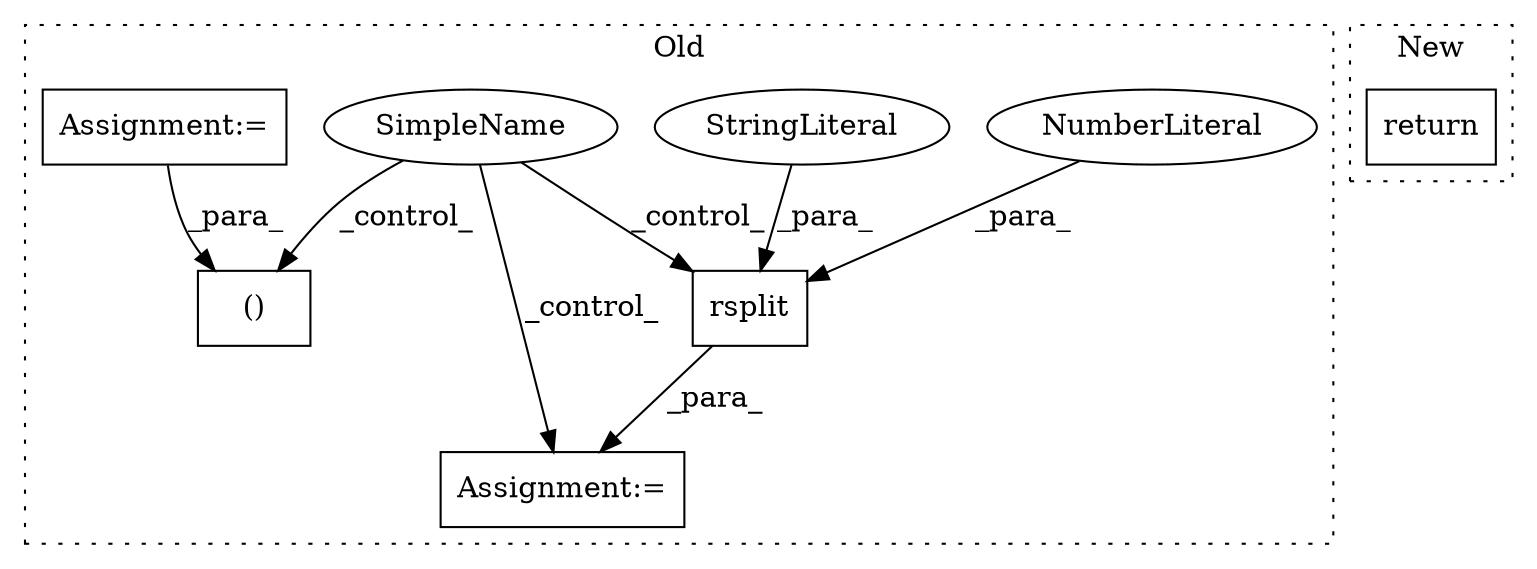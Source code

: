 digraph G {
subgraph cluster0 {
1 [label="rsplit" a="32" s="9038,9050" l="7,1" shape="box"];
3 [label="NumberLiteral" a="34" s="9049" l="1" shape="ellipse"];
4 [label="StringLiteral" a="45" s="9045" l="3" shape="ellipse"];
5 [label="Assignment:=" a="7" s="9027" l="2" shape="box"];
6 [label="SimpleName" a="42" s="" l="" shape="ellipse"];
7 [label="()" a="106" s="8994" l="33" shape="box"];
8 [label="Assignment:=" a="7" s="8864" l="9" shape="box"];
label = "Old";
style="dotted";
}
subgraph cluster1 {
2 [label="return" a="41" s="7600" l="7" shape="box"];
label = "New";
style="dotted";
}
1 -> 5 [label="_para_"];
3 -> 1 [label="_para_"];
4 -> 1 [label="_para_"];
6 -> 1 [label="_control_"];
6 -> 5 [label="_control_"];
6 -> 7 [label="_control_"];
8 -> 7 [label="_para_"];
}